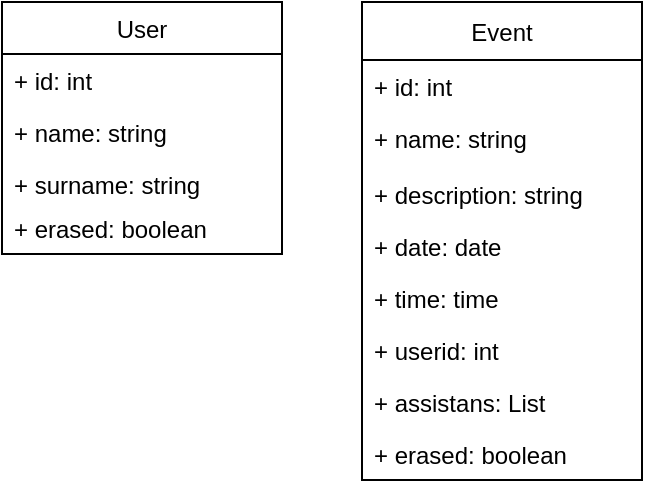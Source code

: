 <mxfile version="13.0.6" type="device"><diagram id="aFmKRSijhMj9ZX0XwC_t" name="Page-1"><mxGraphModel dx="554" dy="733" grid="1" gridSize="10" guides="1" tooltips="1" connect="1" arrows="1" fold="1" page="1" pageScale="1" pageWidth="827" pageHeight="1169" math="0" shadow="0"><root><mxCell id="0"/><mxCell id="1" parent="0"/><mxCell id="CNlrNVsUNoNlOabRz67W-1" value="User" style="swimlane;fontStyle=0;childLayout=stackLayout;horizontal=1;startSize=26;fillColor=none;horizontalStack=0;resizeParent=1;resizeParentMax=0;resizeLast=0;collapsible=1;marginBottom=0;" vertex="1" parent="1"><mxGeometry x="170" y="80" width="140" height="126" as="geometry"/></mxCell><mxCell id="CNlrNVsUNoNlOabRz67W-2" value="+ id: int" style="text;strokeColor=none;fillColor=none;align=left;verticalAlign=top;spacingLeft=4;spacingRight=4;overflow=hidden;rotatable=0;points=[[0,0.5],[1,0.5]];portConstraint=eastwest;" vertex="1" parent="CNlrNVsUNoNlOabRz67W-1"><mxGeometry y="26" width="140" height="26" as="geometry"/></mxCell><mxCell id="CNlrNVsUNoNlOabRz67W-3" value="+ name: string" style="text;strokeColor=none;fillColor=none;align=left;verticalAlign=top;spacingLeft=4;spacingRight=4;overflow=hidden;rotatable=0;points=[[0,0.5],[1,0.5]];portConstraint=eastwest;" vertex="1" parent="CNlrNVsUNoNlOabRz67W-1"><mxGeometry y="52" width="140" height="26" as="geometry"/></mxCell><mxCell id="CNlrNVsUNoNlOabRz67W-4" value="+ surname: string" style="text;strokeColor=none;fillColor=none;align=left;verticalAlign=top;spacingLeft=4;spacingRight=4;overflow=hidden;rotatable=0;points=[[0,0.5],[1,0.5]];portConstraint=eastwest;" vertex="1" parent="CNlrNVsUNoNlOabRz67W-1"><mxGeometry y="78" width="140" height="22" as="geometry"/></mxCell><mxCell id="CNlrNVsUNoNlOabRz67W-12" value="+ erased: boolean" style="text;strokeColor=none;fillColor=none;align=left;verticalAlign=top;spacingLeft=4;spacingRight=4;overflow=hidden;rotatable=0;points=[[0,0.5],[1,0.5]];portConstraint=eastwest;" vertex="1" parent="CNlrNVsUNoNlOabRz67W-1"><mxGeometry y="100" width="140" height="26" as="geometry"/></mxCell><object label="Event" id="CNlrNVsUNoNlOabRz67W-5"><mxCell style="swimlane;fontStyle=0;childLayout=stackLayout;horizontal=1;startSize=29;fillColor=none;horizontalStack=0;resizeParent=1;resizeParentMax=0;resizeLast=0;collapsible=1;marginBottom=0;" vertex="1" parent="1"><mxGeometry x="350" y="80" width="140" height="239" as="geometry"/></mxCell></object><mxCell id="CNlrNVsUNoNlOabRz67W-6" value="+ id: int" style="text;strokeColor=none;fillColor=none;align=left;verticalAlign=top;spacingLeft=4;spacingRight=4;overflow=hidden;rotatable=0;points=[[0,0.5],[1,0.5]];portConstraint=eastwest;" vertex="1" parent="CNlrNVsUNoNlOabRz67W-5"><mxGeometry y="29" width="140" height="26" as="geometry"/></mxCell><mxCell id="CNlrNVsUNoNlOabRz67W-8" value="+ name: string" style="text;strokeColor=none;fillColor=none;align=left;verticalAlign=top;spacingLeft=4;spacingRight=4;overflow=hidden;rotatable=0;points=[[0,0.5],[1,0.5]];portConstraint=eastwest;" vertex="1" parent="CNlrNVsUNoNlOabRz67W-5"><mxGeometry y="55" width="140" height="28" as="geometry"/></mxCell><mxCell id="CNlrNVsUNoNlOabRz67W-10" value="+ description: string" style="text;strokeColor=none;fillColor=none;align=left;verticalAlign=top;spacingLeft=4;spacingRight=4;overflow=hidden;rotatable=0;points=[[0,0.5],[1,0.5]];portConstraint=eastwest;" vertex="1" parent="CNlrNVsUNoNlOabRz67W-5"><mxGeometry y="83" width="140" height="26" as="geometry"/></mxCell><mxCell id="CNlrNVsUNoNlOabRz67W-7" value="+ date: date" style="text;strokeColor=none;fillColor=none;align=left;verticalAlign=top;spacingLeft=4;spacingRight=4;overflow=hidden;rotatable=0;points=[[0,0.5],[1,0.5]];portConstraint=eastwest;" vertex="1" parent="CNlrNVsUNoNlOabRz67W-5"><mxGeometry y="109" width="140" height="26" as="geometry"/></mxCell><mxCell id="CNlrNVsUNoNlOabRz67W-15" value="+ time: time" style="text;strokeColor=none;fillColor=none;align=left;verticalAlign=top;spacingLeft=4;spacingRight=4;overflow=hidden;rotatable=0;points=[[0,0.5],[1,0.5]];portConstraint=eastwest;" vertex="1" parent="CNlrNVsUNoNlOabRz67W-5"><mxGeometry y="135" width="140" height="26" as="geometry"/></mxCell><mxCell id="CNlrNVsUNoNlOabRz67W-14" value="+ userid: int" style="text;strokeColor=none;fillColor=none;align=left;verticalAlign=top;spacingLeft=4;spacingRight=4;overflow=hidden;rotatable=0;points=[[0,0.5],[1,0.5]];portConstraint=eastwest;" vertex="1" parent="CNlrNVsUNoNlOabRz67W-5"><mxGeometry y="161" width="140" height="26" as="geometry"/></mxCell><mxCell id="CNlrNVsUNoNlOabRz67W-11" value="+ assistans: List" style="text;strokeColor=none;fillColor=none;align=left;verticalAlign=top;spacingLeft=4;spacingRight=4;overflow=hidden;rotatable=0;points=[[0,0.5],[1,0.5]];portConstraint=eastwest;" vertex="1" parent="CNlrNVsUNoNlOabRz67W-5"><mxGeometry y="187" width="140" height="26" as="geometry"/></mxCell><mxCell id="CNlrNVsUNoNlOabRz67W-13" value="+ erased: boolean" style="text;strokeColor=none;fillColor=none;align=left;verticalAlign=top;spacingLeft=4;spacingRight=4;overflow=hidden;rotatable=0;points=[[0,0.5],[1,0.5]];portConstraint=eastwest;" vertex="1" parent="CNlrNVsUNoNlOabRz67W-5"><mxGeometry y="213" width="140" height="26" as="geometry"/></mxCell></root></mxGraphModel></diagram></mxfile>